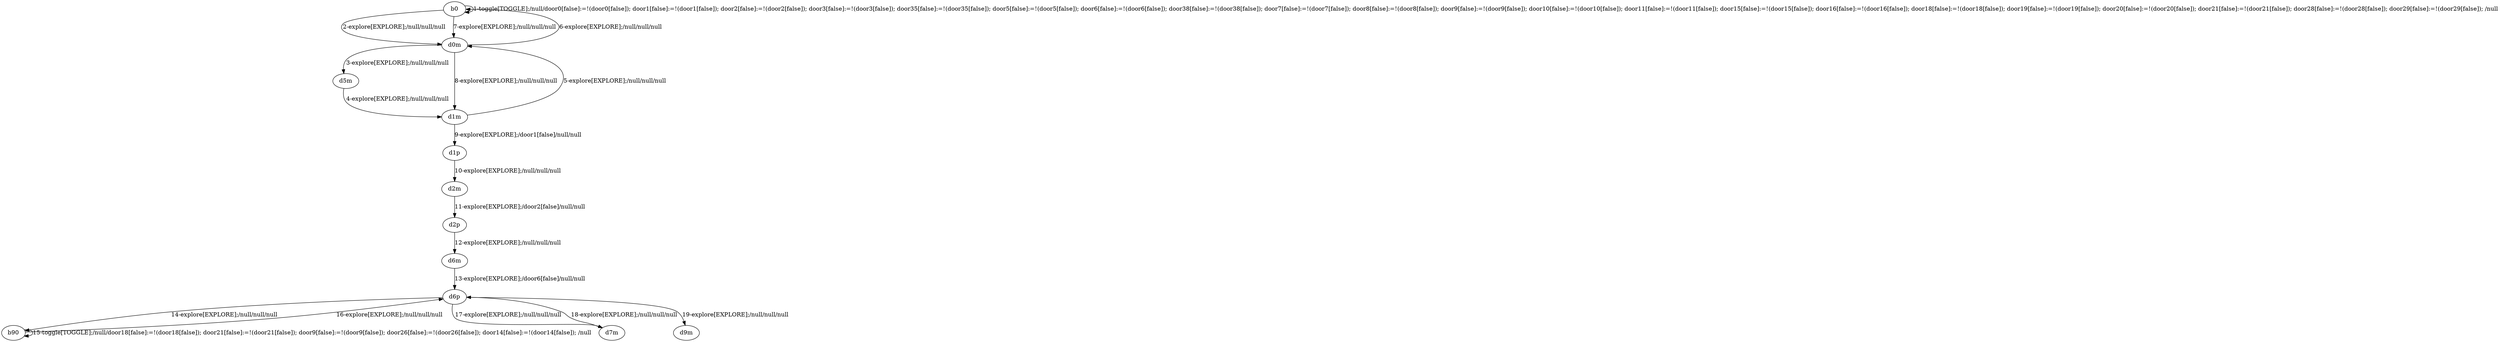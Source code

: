 # Total number of goals covered by this test: 6
# d6p --> d9m
# b90 --> d6p
# d7m --> d6p
# b90 --> b90
# d6p --> d7m
# d6p --> b90

digraph g {
"b0" -> "b0" [label = "1-toggle[TOGGLE];/null/door0[false]:=!(door0[false]); door1[false]:=!(door1[false]); door2[false]:=!(door2[false]); door3[false]:=!(door3[false]); door35[false]:=!(door35[false]); door5[false]:=!(door5[false]); door6[false]:=!(door6[false]); door38[false]:=!(door38[false]); door7[false]:=!(door7[false]); door8[false]:=!(door8[false]); door9[false]:=!(door9[false]); door10[false]:=!(door10[false]); door11[false]:=!(door11[false]); door15[false]:=!(door15[false]); door16[false]:=!(door16[false]); door18[false]:=!(door18[false]); door19[false]:=!(door19[false]); door20[false]:=!(door20[false]); door21[false]:=!(door21[false]); door28[false]:=!(door28[false]); door29[false]:=!(door29[false]); /null"];
"b0" -> "d0m" [label = "2-explore[EXPLORE];/null/null/null"];
"d0m" -> "d5m" [label = "3-explore[EXPLORE];/null/null/null"];
"d5m" -> "d1m" [label = "4-explore[EXPLORE];/null/null/null"];
"d1m" -> "d0m" [label = "5-explore[EXPLORE];/null/null/null"];
"d0m" -> "b0" [label = "6-explore[EXPLORE];/null/null/null"];
"b0" -> "d0m" [label = "7-explore[EXPLORE];/null/null/null"];
"d0m" -> "d1m" [label = "8-explore[EXPLORE];/null/null/null"];
"d1m" -> "d1p" [label = "9-explore[EXPLORE];/door1[false]/null/null"];
"d1p" -> "d2m" [label = "10-explore[EXPLORE];/null/null/null"];
"d2m" -> "d2p" [label = "11-explore[EXPLORE];/door2[false]/null/null"];
"d2p" -> "d6m" [label = "12-explore[EXPLORE];/null/null/null"];
"d6m" -> "d6p" [label = "13-explore[EXPLORE];/door6[false]/null/null"];
"d6p" -> "b90" [label = "14-explore[EXPLORE];/null/null/null"];
"b90" -> "b90" [label = "15-toggle[TOGGLE];/null/door18[false]:=!(door18[false]); door21[false]:=!(door21[false]); door9[false]:=!(door9[false]); door26[false]:=!(door26[false]); door14[false]:=!(door14[false]); /null"];
"b90" -> "d6p" [label = "16-explore[EXPLORE];/null/null/null"];
"d6p" -> "d7m" [label = "17-explore[EXPLORE];/null/null/null"];
"d7m" -> "d6p" [label = "18-explore[EXPLORE];/null/null/null"];
"d6p" -> "d9m" [label = "19-explore[EXPLORE];/null/null/null"];
}